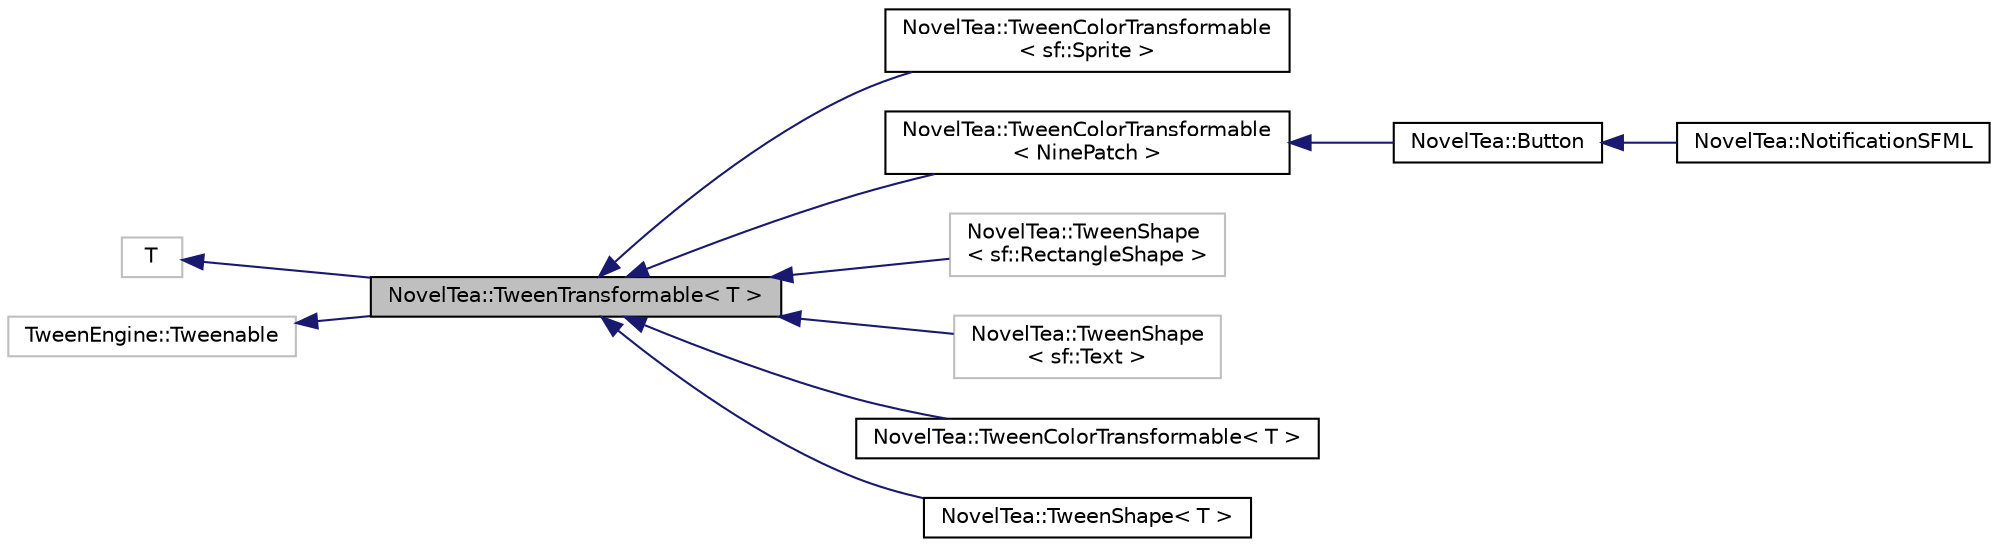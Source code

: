 digraph "NovelTea::TweenTransformable&lt; T &gt;"
{
 // LATEX_PDF_SIZE
  bgcolor="transparent";
  edge [fontname="Helvetica",fontsize="10",labelfontname="Helvetica",labelfontsize="10"];
  node [fontname="Helvetica",fontsize="10",shape=record];
  rankdir="LR";
  Node1 [label="NovelTea::TweenTransformable\< T \>",height=0.2,width=0.4,color="black", fillcolor="grey75", style="filled", fontcolor="black",tooltip=" "];
  Node2 -> Node1 [dir="back",color="midnightblue",fontsize="10",style="solid",fontname="Helvetica"];
  Node2 [label="T",height=0.2,width=0.4,color="grey75",tooltip=" "];
  Node3 -> Node1 [dir="back",color="midnightblue",fontsize="10",style="solid",fontname="Helvetica"];
  Node3 [label="TweenEngine::Tweenable",height=0.2,width=0.4,color="grey75",tooltip=" "];
  Node1 -> Node4 [dir="back",color="midnightblue",fontsize="10",style="solid",fontname="Helvetica"];
  Node4 [label="NovelTea::TweenColorTransformable\l\< sf::Sprite \>",height=0.2,width=0.4,color="black",URL="$class_novel_tea_1_1_tween_color_transformable.htm",tooltip=" "];
  Node1 -> Node5 [dir="back",color="midnightblue",fontsize="10",style="solid",fontname="Helvetica"];
  Node5 [label="NovelTea::TweenColorTransformable\l\< NinePatch \>",height=0.2,width=0.4,color="black",URL="$class_novel_tea_1_1_tween_color_transformable.htm",tooltip=" "];
  Node5 -> Node6 [dir="back",color="midnightblue",fontsize="10",style="solid",fontname="Helvetica"];
  Node6 [label="NovelTea::Button",height=0.2,width=0.4,color="black",URL="$class_novel_tea_1_1_button.htm",tooltip=" "];
  Node6 -> Node7 [dir="back",color="midnightblue",fontsize="10",style="solid",fontname="Helvetica"];
  Node7 [label="NovelTea::NotificationSFML",height=0.2,width=0.4,color="black",URL="$class_novel_tea_1_1_notification_s_f_m_l.htm",tooltip=" "];
  Node1 -> Node8 [dir="back",color="midnightblue",fontsize="10",style="solid",fontname="Helvetica"];
  Node8 [label="NovelTea::TweenShape\l\< sf::RectangleShape \>",height=0.2,width=0.4,color="grey75",tooltip=" "];
  Node1 -> Node9 [dir="back",color="midnightblue",fontsize="10",style="solid",fontname="Helvetica"];
  Node9 [label="NovelTea::TweenShape\l\< sf::Text \>",height=0.2,width=0.4,color="grey75",tooltip=" "];
  Node1 -> Node10 [dir="back",color="midnightblue",fontsize="10",style="solid",fontname="Helvetica"];
  Node10 [label="NovelTea::TweenColorTransformable\< T \>",height=0.2,width=0.4,color="black",URL="$class_novel_tea_1_1_tween_color_transformable.htm",tooltip=" "];
  Node1 -> Node11 [dir="back",color="midnightblue",fontsize="10",style="solid",fontname="Helvetica"];
  Node11 [label="NovelTea::TweenShape\< T \>",height=0.2,width=0.4,color="black",URL="$class_novel_tea_1_1_tween_shape.htm",tooltip=" "];
}
